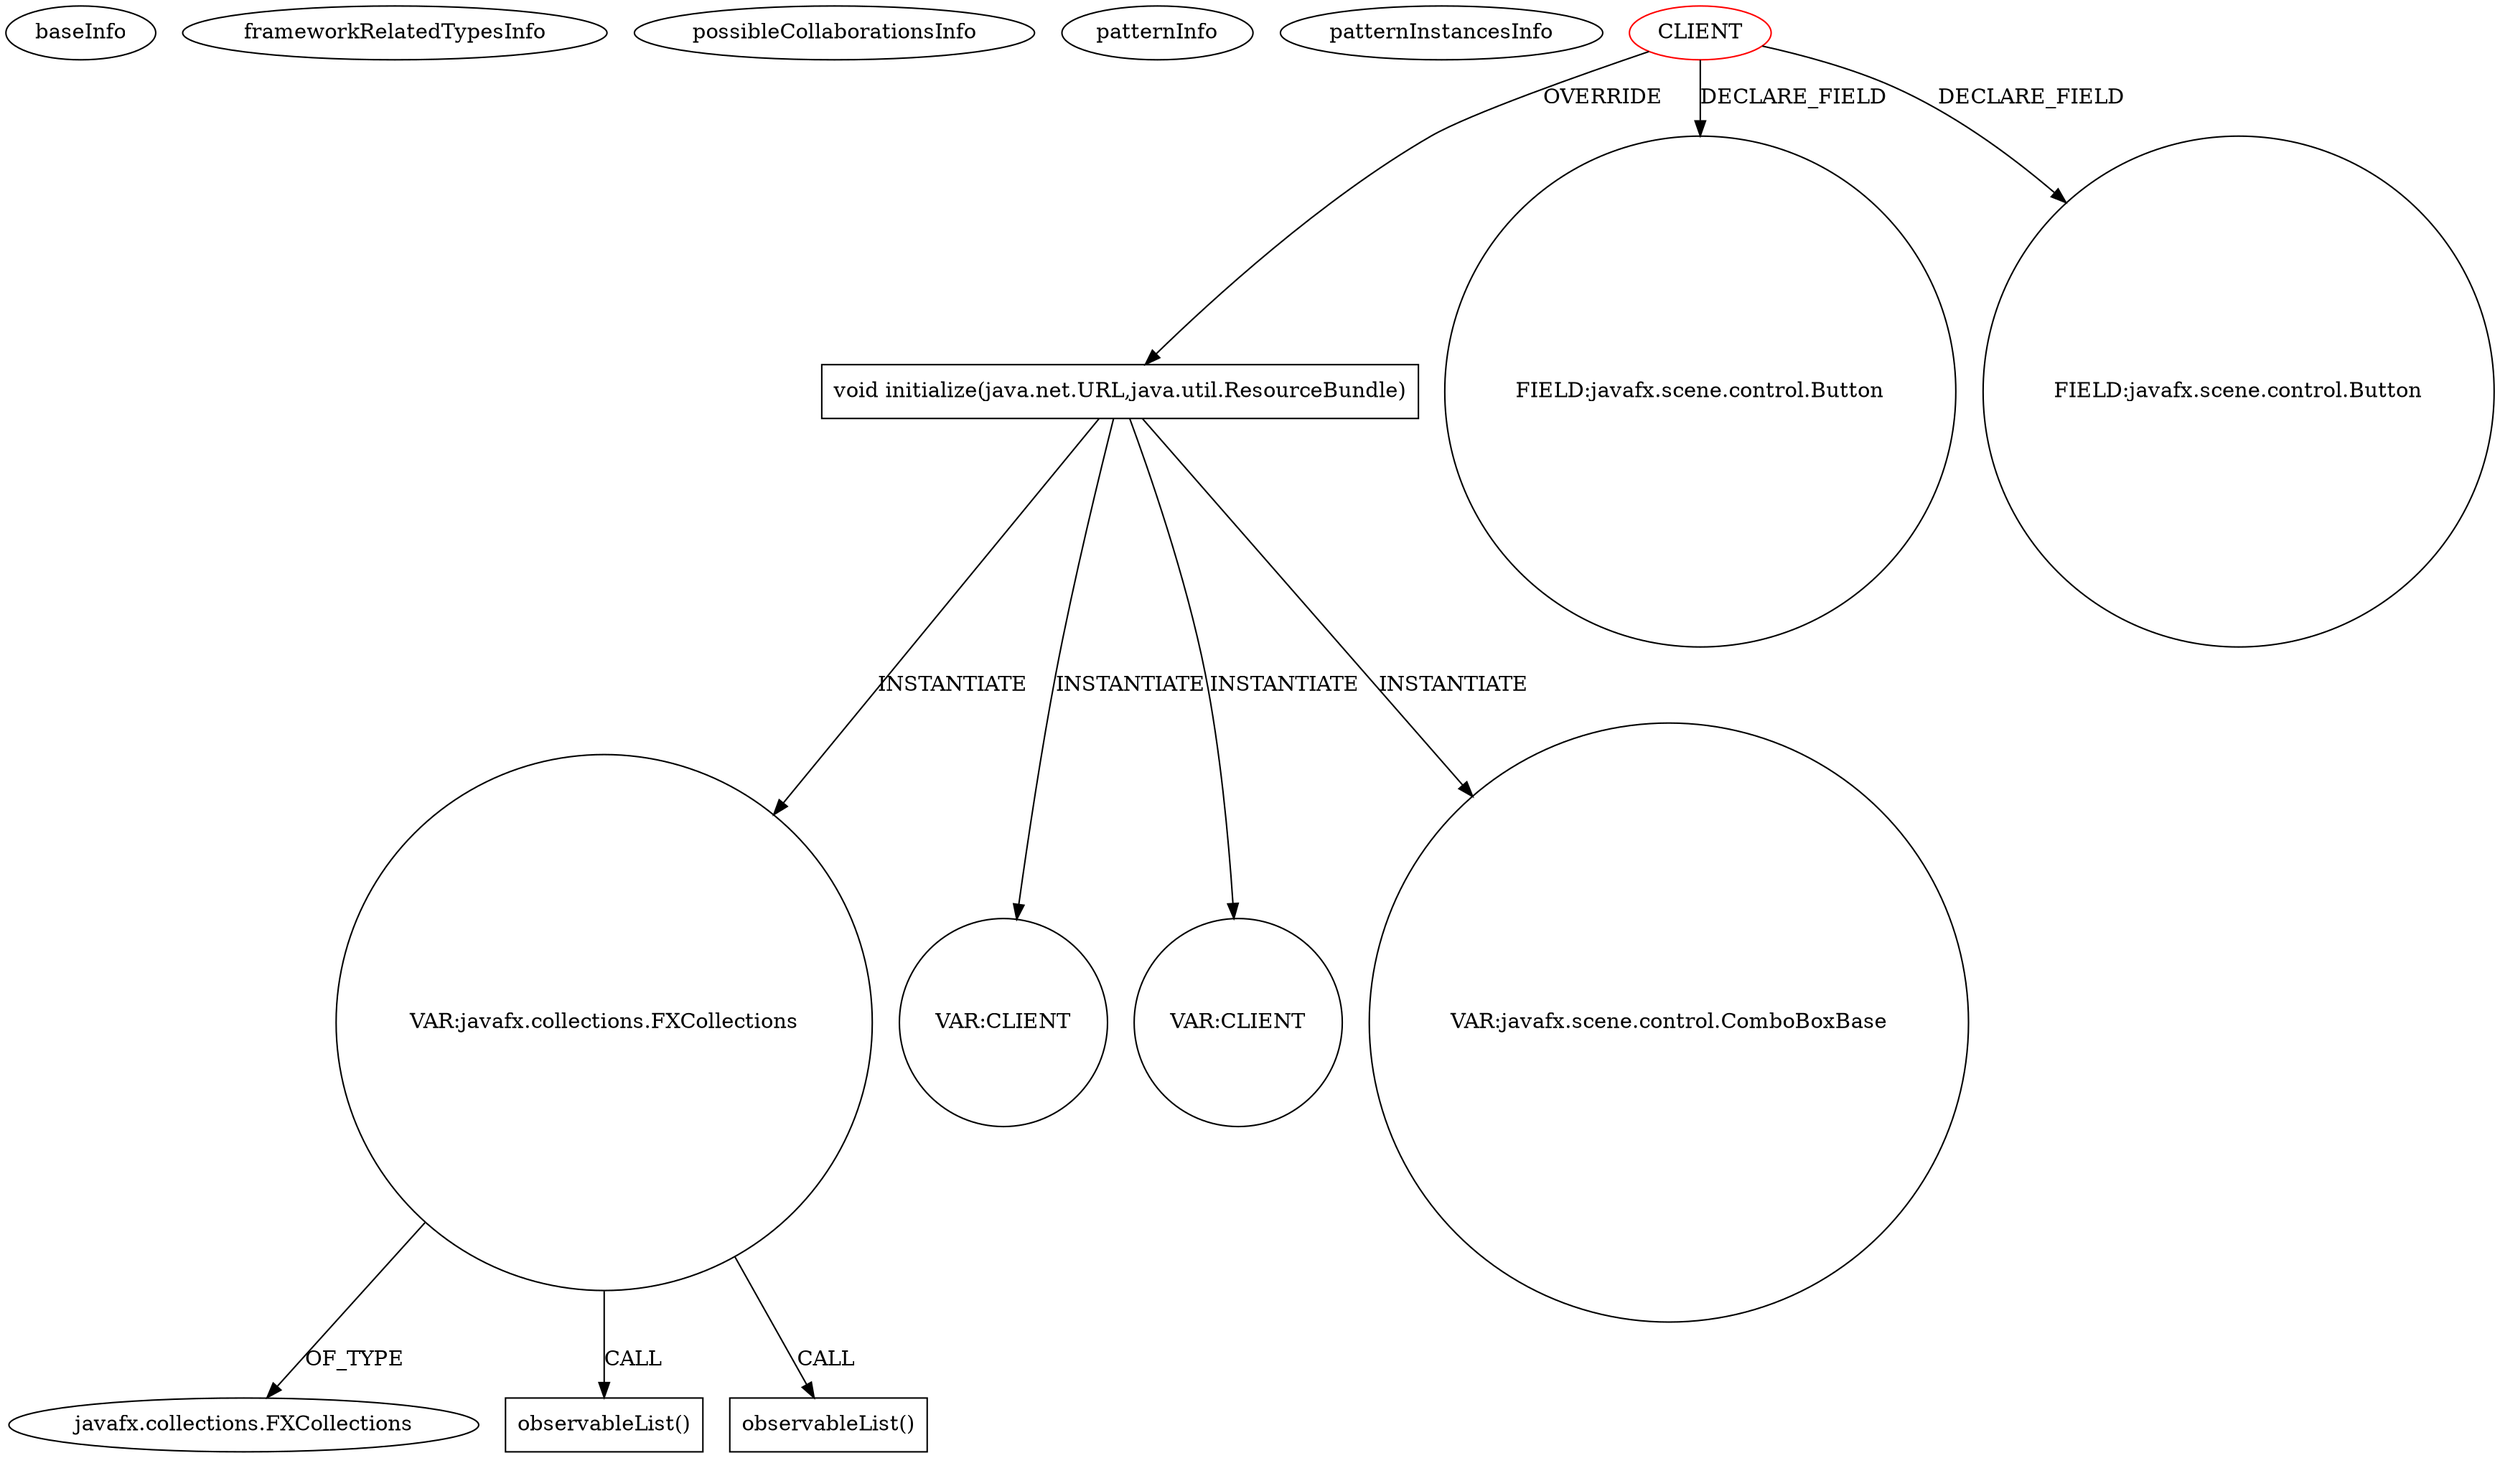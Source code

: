 digraph {
baseInfo[graphId=969,category="pattern",isAnonymous=false,possibleRelation=false]
frameworkRelatedTypesInfo[]
possibleCollaborationsInfo[]
patternInfo[frequency=2.0,patternRootClient=0]
patternInstancesInfo[0="novosga-painel-fx~/novosga-painel-fx/painel-fx-master/src/org/novosga/painel/client/ui/Controller.java~Controller~3787",1="borissuska-csv-tools~/borissuska-csv-tools/csv-tools-master/src/main/java/sk/suska/csv_tools/ui/FormController.java~FormController~2203"]
67[label="javafx.collections.FXCollections",vertexType="FRAMEWORK_CLASS_TYPE",isFrameworkType=false]
65[label="VAR:javafx.collections.FXCollections",vertexType="VARIABLE_EXPRESION",isFrameworkType=false,shape=circle]
69[label="observableList()",vertexType="INSIDE_CALL",isFrameworkType=false,shape=box]
46[label="void initialize(java.net.URL,java.util.ResourceBundle)",vertexType="OVERRIDING_METHOD_DECLARATION",isFrameworkType=false,shape=box]
0[label="CLIENT",vertexType="ROOT_CLIENT_CLASS_DECLARATION",isFrameworkType=false,color=red]
42[label="FIELD:javafx.scene.control.Button",vertexType="FIELD_DECLARATION",isFrameworkType=false,shape=circle]
18[label="FIELD:javafx.scene.control.Button",vertexType="FIELD_DECLARATION",isFrameworkType=false,shape=circle]
66[label="observableList()",vertexType="INSIDE_CALL",isFrameworkType=false,shape=box]
163[label="VAR:CLIENT",vertexType="VARIABLE_EXPRESION",isFrameworkType=false,shape=circle]
172[label="VAR:CLIENT",vertexType="VARIABLE_EXPRESION",isFrameworkType=false,shape=circle]
73[label="VAR:javafx.scene.control.ComboBoxBase",vertexType="VARIABLE_EXPRESION",isFrameworkType=false,shape=circle]
46->73[label="INSTANTIATE"]
46->65[label="INSTANTIATE"]
0->46[label="OVERRIDE"]
65->67[label="OF_TYPE"]
0->18[label="DECLARE_FIELD"]
46->163[label="INSTANTIATE"]
65->69[label="CALL"]
65->66[label="CALL"]
46->172[label="INSTANTIATE"]
0->42[label="DECLARE_FIELD"]
}

